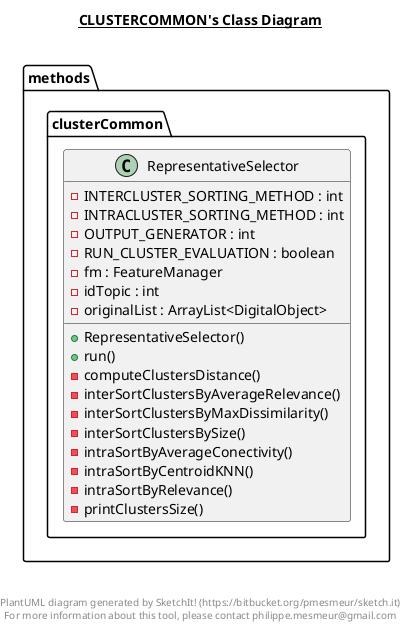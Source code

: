 @startuml

title __CLUSTERCOMMON's Class Diagram__\n

  namespace methods.clusterCommon {
    class methods.clusterCommon.RepresentativeSelector {
        - INTERCLUSTER_SORTING_METHOD : int
        - INTRACLUSTER_SORTING_METHOD : int
        - OUTPUT_GENERATOR : int
        - RUN_CLUSTER_EVALUATION : boolean
        - fm : FeatureManager
        - idTopic : int
        - originalList : ArrayList<DigitalObject>
        + RepresentativeSelector()
        + run()
        - computeClustersDistance()
        - interSortClustersByAverageRelevance()
        - interSortClustersByMaxDissimilarity()
        - interSortClustersBySize()
        - intraSortByAverageConectivity()
        - intraSortByCentroidKNN()
        - intraSortByRelevance()
        - printClustersSize()
    }
  }
  



right footer


PlantUML diagram generated by SketchIt! (https://bitbucket.org/pmesmeur/sketch.it)
For more information about this tool, please contact philippe.mesmeur@gmail.com
endfooter

@enduml

